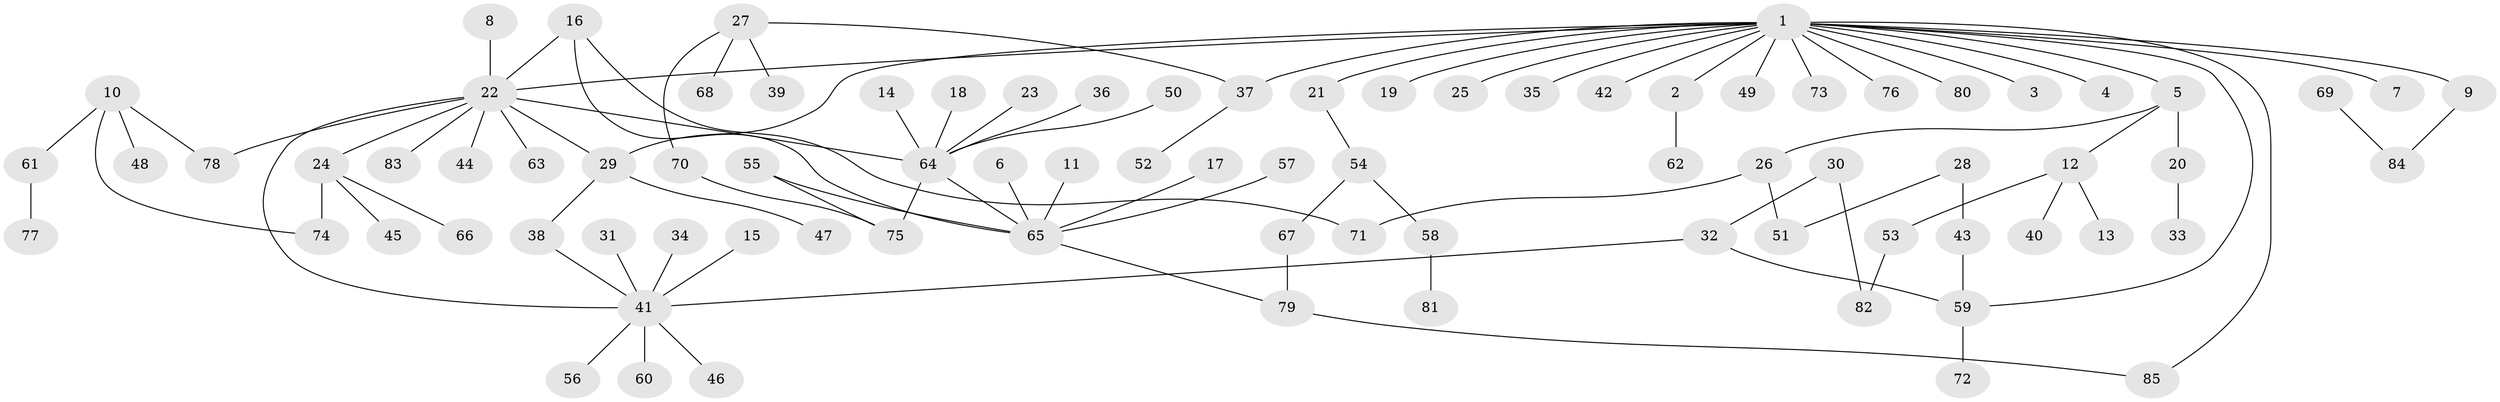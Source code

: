 // original degree distribution, {1: 0.5666666666666667, 21: 0.008333333333333333, 4: 0.05, 2: 0.2, 13: 0.008333333333333333, 9: 0.016666666666666666, 6: 0.008333333333333333, 10: 0.008333333333333333, 5: 0.03333333333333333, 3: 0.1}
// Generated by graph-tools (version 1.1) at 2025/36/03/04/25 23:36:55]
// undirected, 85 vertices, 96 edges
graph export_dot {
  node [color=gray90,style=filled];
  1;
  2;
  3;
  4;
  5;
  6;
  7;
  8;
  9;
  10;
  11;
  12;
  13;
  14;
  15;
  16;
  17;
  18;
  19;
  20;
  21;
  22;
  23;
  24;
  25;
  26;
  27;
  28;
  29;
  30;
  31;
  32;
  33;
  34;
  35;
  36;
  37;
  38;
  39;
  40;
  41;
  42;
  43;
  44;
  45;
  46;
  47;
  48;
  49;
  50;
  51;
  52;
  53;
  54;
  55;
  56;
  57;
  58;
  59;
  60;
  61;
  62;
  63;
  64;
  65;
  66;
  67;
  68;
  69;
  70;
  71;
  72;
  73;
  74;
  75;
  76;
  77;
  78;
  79;
  80;
  81;
  82;
  83;
  84;
  85;
  1 -- 2 [weight=1.0];
  1 -- 3 [weight=1.0];
  1 -- 4 [weight=1.0];
  1 -- 5 [weight=1.0];
  1 -- 7 [weight=1.0];
  1 -- 9 [weight=1.0];
  1 -- 19 [weight=1.0];
  1 -- 21 [weight=1.0];
  1 -- 22 [weight=1.0];
  1 -- 25 [weight=1.0];
  1 -- 29 [weight=1.0];
  1 -- 35 [weight=1.0];
  1 -- 37 [weight=1.0];
  1 -- 42 [weight=1.0];
  1 -- 49 [weight=1.0];
  1 -- 59 [weight=1.0];
  1 -- 73 [weight=1.0];
  1 -- 76 [weight=1.0];
  1 -- 80 [weight=1.0];
  1 -- 85 [weight=1.0];
  2 -- 62 [weight=1.0];
  5 -- 12 [weight=1.0];
  5 -- 20 [weight=1.0];
  5 -- 26 [weight=1.0];
  6 -- 65 [weight=1.0];
  8 -- 22 [weight=1.0];
  9 -- 84 [weight=1.0];
  10 -- 48 [weight=1.0];
  10 -- 61 [weight=1.0];
  10 -- 74 [weight=1.0];
  10 -- 78 [weight=1.0];
  11 -- 65 [weight=1.0];
  12 -- 13 [weight=1.0];
  12 -- 40 [weight=1.0];
  12 -- 53 [weight=1.0];
  14 -- 64 [weight=1.0];
  15 -- 41 [weight=1.0];
  16 -- 22 [weight=1.0];
  16 -- 65 [weight=1.0];
  16 -- 71 [weight=1.0];
  17 -- 65 [weight=1.0];
  18 -- 64 [weight=1.0];
  20 -- 33 [weight=1.0];
  21 -- 54 [weight=1.0];
  22 -- 24 [weight=1.0];
  22 -- 29 [weight=1.0];
  22 -- 41 [weight=1.0];
  22 -- 44 [weight=1.0];
  22 -- 63 [weight=1.0];
  22 -- 64 [weight=1.0];
  22 -- 78 [weight=1.0];
  22 -- 83 [weight=1.0];
  23 -- 64 [weight=1.0];
  24 -- 45 [weight=1.0];
  24 -- 66 [weight=1.0];
  24 -- 74 [weight=1.0];
  26 -- 51 [weight=1.0];
  26 -- 71 [weight=1.0];
  27 -- 37 [weight=1.0];
  27 -- 39 [weight=1.0];
  27 -- 68 [weight=1.0];
  27 -- 70 [weight=1.0];
  28 -- 43 [weight=1.0];
  28 -- 51 [weight=1.0];
  29 -- 38 [weight=1.0];
  29 -- 47 [weight=1.0];
  30 -- 32 [weight=1.0];
  30 -- 82 [weight=1.0];
  31 -- 41 [weight=1.0];
  32 -- 41 [weight=1.0];
  32 -- 59 [weight=1.0];
  34 -- 41 [weight=1.0];
  36 -- 64 [weight=1.0];
  37 -- 52 [weight=1.0];
  38 -- 41 [weight=1.0];
  41 -- 46 [weight=1.0];
  41 -- 56 [weight=1.0];
  41 -- 60 [weight=1.0];
  43 -- 59 [weight=1.0];
  50 -- 64 [weight=1.0];
  53 -- 82 [weight=1.0];
  54 -- 58 [weight=1.0];
  54 -- 67 [weight=1.0];
  55 -- 65 [weight=1.0];
  55 -- 75 [weight=1.0];
  57 -- 65 [weight=1.0];
  58 -- 81 [weight=1.0];
  59 -- 72 [weight=1.0];
  61 -- 77 [weight=1.0];
  64 -- 65 [weight=1.0];
  64 -- 75 [weight=1.0];
  65 -- 79 [weight=1.0];
  67 -- 79 [weight=1.0];
  69 -- 84 [weight=1.0];
  70 -- 75 [weight=1.0];
  79 -- 85 [weight=1.0];
}
